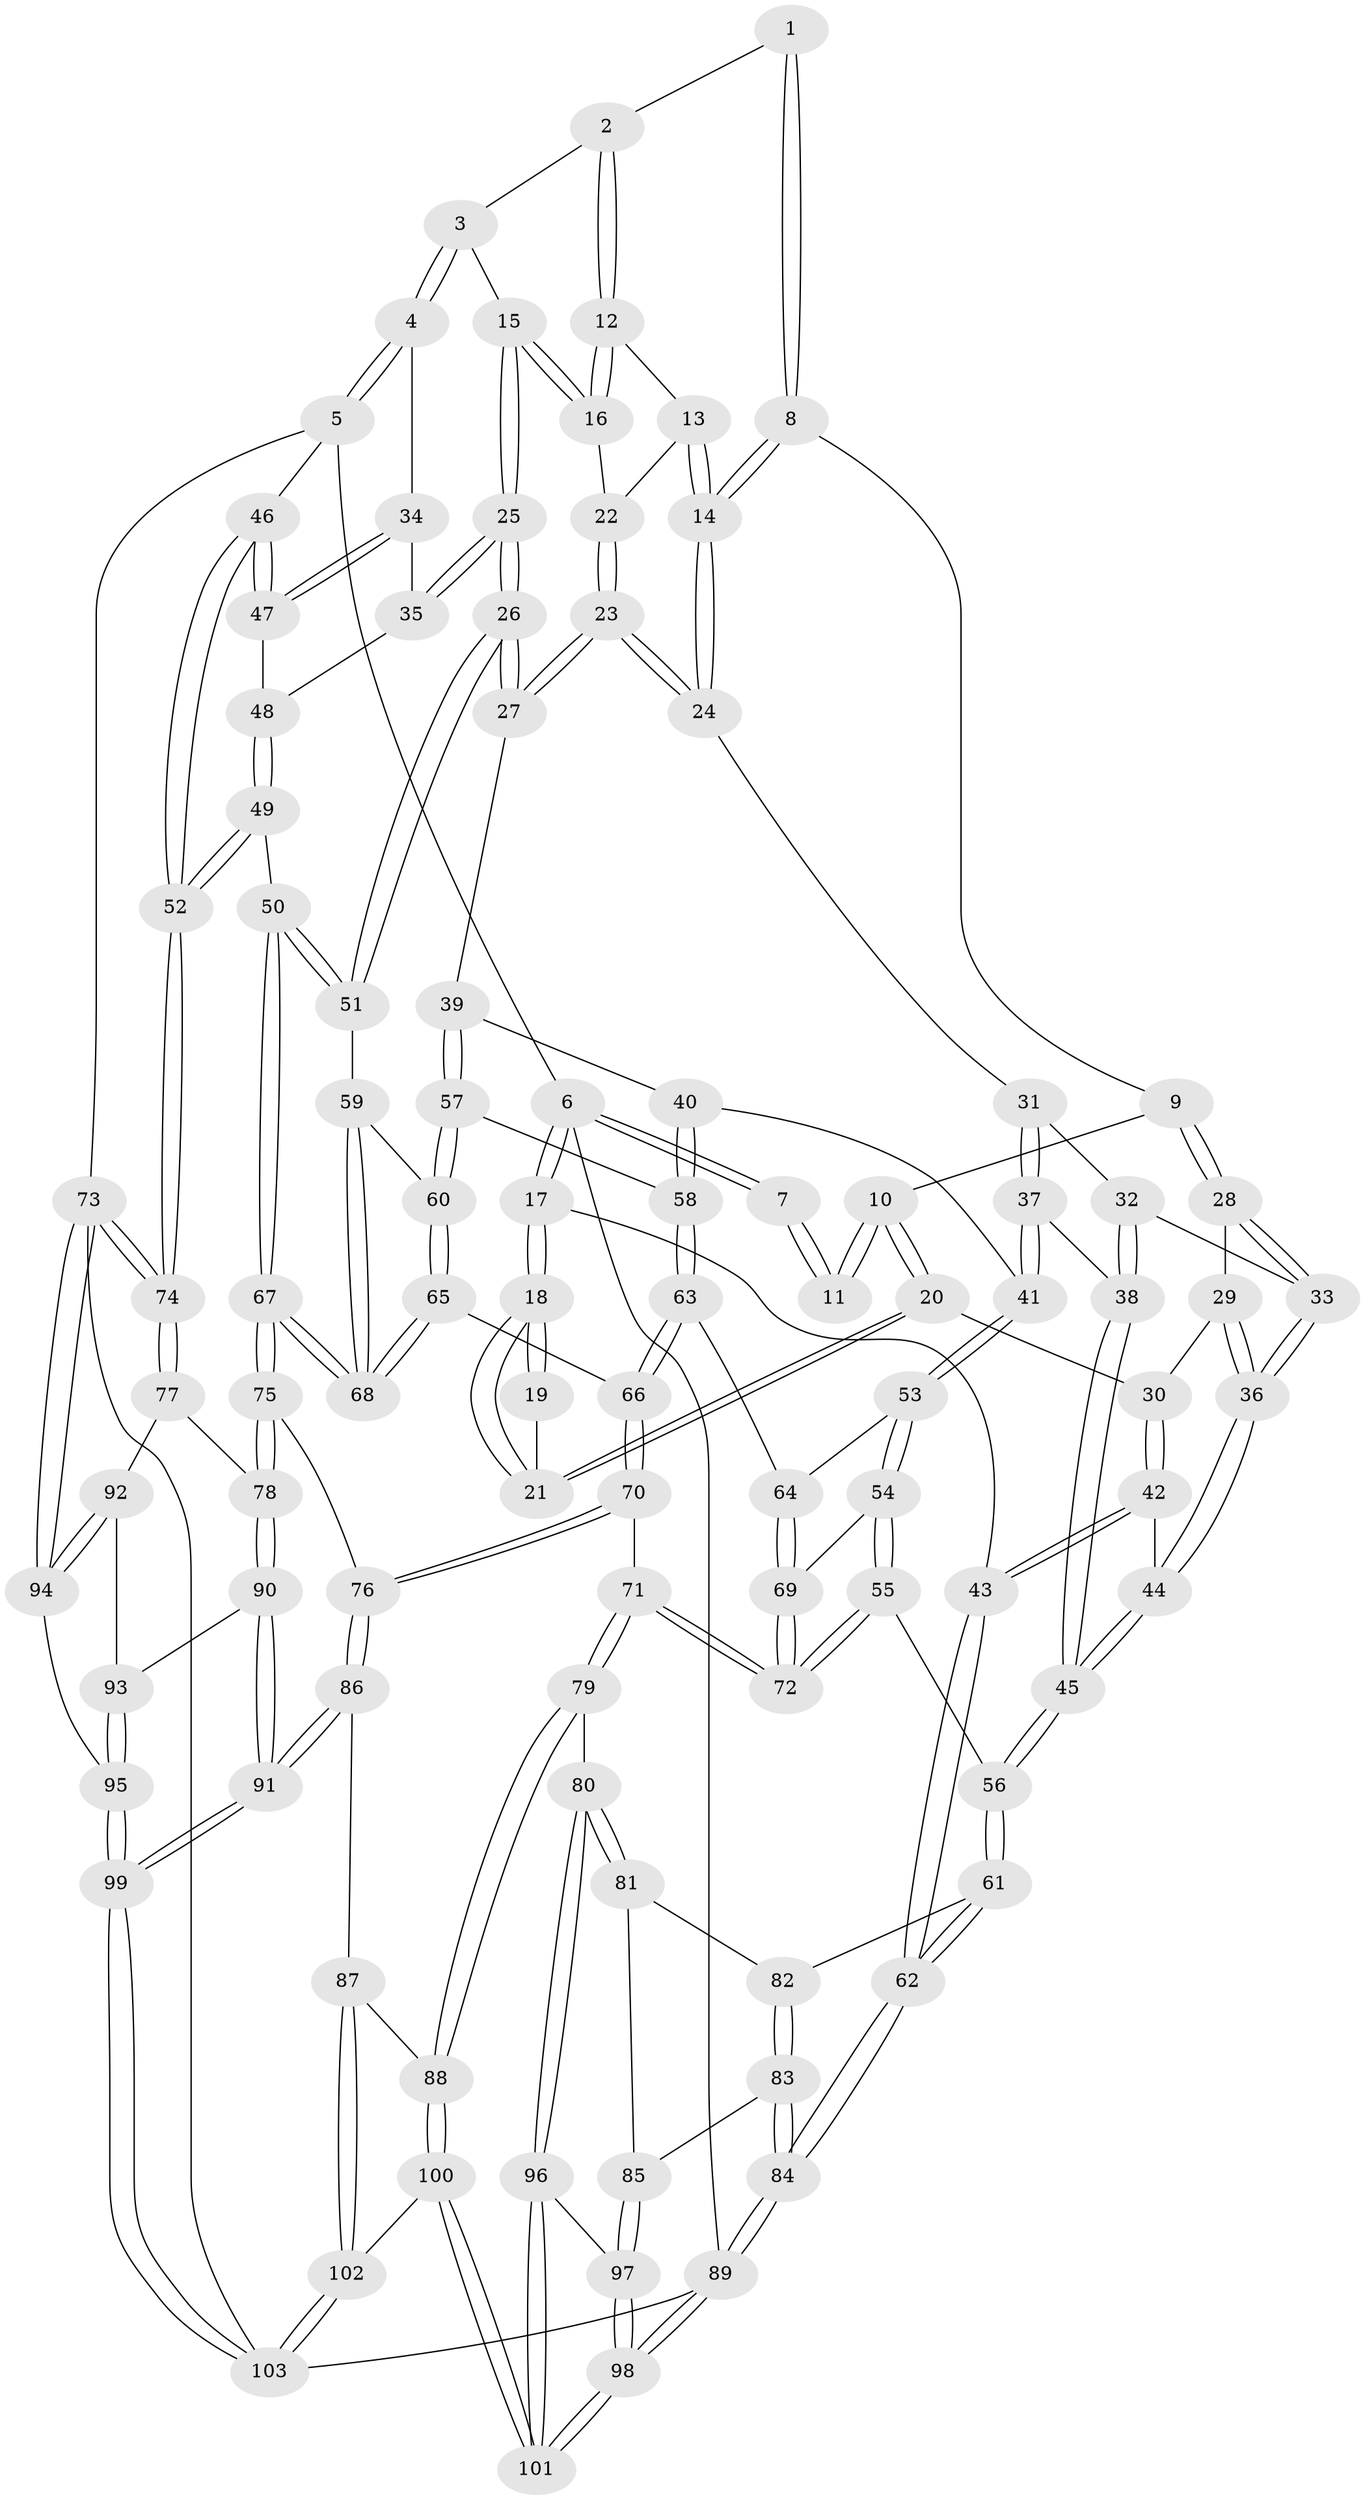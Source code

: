 // Generated by graph-tools (version 1.1) at 2025/27/03/09/25 03:27:17]
// undirected, 103 vertices, 254 edges
graph export_dot {
graph [start="1"]
  node [color=gray90,style=filled];
  1 [pos="+0.2947426108742573+0"];
  2 [pos="+0.5982070833646836+0"];
  3 [pos="+0.6907085495106178+0"];
  4 [pos="+1+0"];
  5 [pos="+1+0"];
  6 [pos="+0+0"];
  7 [pos="+0.18645572504203056+0"];
  8 [pos="+0.3440596516832249+0.13745230350924437"];
  9 [pos="+0.18116365419155084+0.14079031705819728"];
  10 [pos="+0.1516341354059403+0.11571385506906397"];
  11 [pos="+0.14732592211788642+0"];
  12 [pos="+0.583177816447+0"];
  13 [pos="+0.5106711465981948+0.07683738688338"];
  14 [pos="+0.3651426703583759+0.16012795180819597"];
  15 [pos="+0.6638155835630204+0.1963686796457046"];
  16 [pos="+0.6366744227193035+0.15886919412885897"];
  17 [pos="+0+0.1711679641263383"];
  18 [pos="+0+0.1771469386005386"];
  19 [pos="+0.10633707974031206+0.0005994148454229271"];
  20 [pos="+0+0.2030343221958137"];
  21 [pos="+0+0.19147282131564033"];
  22 [pos="+0.5291406660018524+0.1144292764466525"];
  23 [pos="+0.5466488799711329+0.2854307329105033"];
  24 [pos="+0.3727660945391497+0.21158535361691497"];
  25 [pos="+0.7252749138533446+0.3141363830614074"];
  26 [pos="+0.7008195471494508+0.3344383373615297"];
  27 [pos="+0.6053874697063453+0.34153623260204324"];
  28 [pos="+0.18799065790820127+0.22159525810330732"];
  29 [pos="+0.08875977491197165+0.2668320347675003"];
  30 [pos="+0.03652265677273768+0.2553396279466186"];
  31 [pos="+0.37062162822559935+0.2147540935836215"];
  32 [pos="+0.2871948177034673+0.2624003442509469"];
  33 [pos="+0.22573035269594513+0.2774464016542505"];
  34 [pos="+0.8306539696569104+0.23652784881179612"];
  35 [pos="+0.7906475405930155+0.28548630546613885"];
  36 [pos="+0.18967580963936034+0.35871759979656026"];
  37 [pos="+0.37004248763863373+0.413025668097882"];
  38 [pos="+0.310989357875883+0.40166920398590616"];
  39 [pos="+0.5832027182480904+0.36181195293312823"];
  40 [pos="+0.49012446412632066+0.40713940166854623"];
  41 [pos="+0.40130056710333656+0.4410885962246569"];
  42 [pos="+0.06357766944852045+0.40208484855010984"];
  43 [pos="+0+0.5909383095364867"];
  44 [pos="+0.18906958195965431+0.4070550492822856"];
  45 [pos="+0.18979702249339261+0.4079597650863133"];
  46 [pos="+1+0.41633724728267596"];
  47 [pos="+1+0.40558897858493165"];
  48 [pos="+0.909208808881756+0.41122540323371826"];
  49 [pos="+0.9376197518737939+0.5809584461814842"];
  50 [pos="+0.8249042842343786+0.614143761353662"];
  51 [pos="+0.7146584603768583+0.42199241914153535"];
  52 [pos="+1+0.6621179520464324"];
  53 [pos="+0.400062892376892+0.4480702046557503"];
  54 [pos="+0.29798327746388587+0.5624670177955535"];
  55 [pos="+0.22790989547592302+0.627782319108245"];
  56 [pos="+0.1930151336625284+0.6215536045120532"];
  57 [pos="+0.5582773606155407+0.5335222233525168"];
  58 [pos="+0.5103635095224631+0.5449339614560751"];
  59 [pos="+0.641021374466547+0.5739761597857072"];
  60 [pos="+0.5912805757343613+0.5843029831776068"];
  61 [pos="+0.10303658487705585+0.6610872527537721"];
  62 [pos="+0+0.6152284062423692"];
  63 [pos="+0.45836071115755017+0.5737808945427554"];
  64 [pos="+0.45650527291871545+0.5736400903877503"];
  65 [pos="+0.5687641961853716+0.6216571635376631"];
  66 [pos="+0.5554372761760704+0.6375246924204828"];
  67 [pos="+0.7632550486768679+0.7084157928529706"];
  68 [pos="+0.7377988558524667+0.6838270999251645"];
  69 [pos="+0.45310226885503246+0.5781890586570901"];
  70 [pos="+0.5446960366106659+0.7556758721585469"];
  71 [pos="+0.3851038149028015+0.7591676041988971"];
  72 [pos="+0.3662264309031101+0.7272755841767042"];
  73 [pos="+1+0.8120174001884916"];
  74 [pos="+1+0.6707762537929244"];
  75 [pos="+0.7536524680548605+0.7571811702622205"];
  76 [pos="+0.6088711602034385+0.7934069551540079"];
  77 [pos="+0.7908270171898252+0.7941300632219467"];
  78 [pos="+0.7865913817471376+0.7940804524177817"];
  79 [pos="+0.35691583016906786+0.8468120626677803"];
  80 [pos="+0.20709695506166492+0.8968062150569718"];
  81 [pos="+0.1393138698826359+0.8142168243919494"];
  82 [pos="+0.1214673149329066+0.7433006280057881"];
  83 [pos="+0+0.8971102452446943"];
  84 [pos="+0+0.877479124922311"];
  85 [pos="+0.03255046880368567+0.9009291939443076"];
  86 [pos="+0.5853819743999895+0.9163462460583014"];
  87 [pos="+0.5705331552807562+0.9406725248531418"];
  88 [pos="+0.38909372792954156+0.9166950597271498"];
  89 [pos="+0+1"];
  90 [pos="+0.7990535091638629+0.8876448734471711"];
  91 [pos="+0.7916817883623619+0.9836540958934464"];
  92 [pos="+1+0.8663568325703197"];
  93 [pos="+0.9258537380786175+0.9079085125142798"];
  94 [pos="+1+0.8669523405052733"];
  95 [pos="+0.9106816958102094+1"];
  96 [pos="+0.2034054496311835+0.9073030901490667"];
  97 [pos="+0.06850670181861969+0.9350860738675169"];
  98 [pos="+0.12489512209562295+1"];
  99 [pos="+0.8248806165149927+1"];
  100 [pos="+0.3607665492369946+1"];
  101 [pos="+0.1790329280573779+1"];
  102 [pos="+0.5765129493350157+1"];
  103 [pos="+0.8229352535476595+1"];
  1 -- 2;
  1 -- 8;
  1 -- 8;
  2 -- 3;
  2 -- 12;
  2 -- 12;
  3 -- 4;
  3 -- 4;
  3 -- 15;
  4 -- 5;
  4 -- 5;
  4 -- 34;
  5 -- 6;
  5 -- 46;
  5 -- 73;
  6 -- 7;
  6 -- 7;
  6 -- 17;
  6 -- 17;
  6 -- 89;
  7 -- 11;
  7 -- 11;
  8 -- 9;
  8 -- 14;
  8 -- 14;
  9 -- 10;
  9 -- 28;
  9 -- 28;
  10 -- 11;
  10 -- 11;
  10 -- 20;
  10 -- 20;
  12 -- 13;
  12 -- 16;
  12 -- 16;
  13 -- 14;
  13 -- 14;
  13 -- 22;
  14 -- 24;
  14 -- 24;
  15 -- 16;
  15 -- 16;
  15 -- 25;
  15 -- 25;
  16 -- 22;
  17 -- 18;
  17 -- 18;
  17 -- 43;
  18 -- 19;
  18 -- 19;
  18 -- 21;
  18 -- 21;
  19 -- 21;
  20 -- 21;
  20 -- 21;
  20 -- 30;
  22 -- 23;
  22 -- 23;
  23 -- 24;
  23 -- 24;
  23 -- 27;
  23 -- 27;
  24 -- 31;
  25 -- 26;
  25 -- 26;
  25 -- 35;
  25 -- 35;
  26 -- 27;
  26 -- 27;
  26 -- 51;
  26 -- 51;
  27 -- 39;
  28 -- 29;
  28 -- 33;
  28 -- 33;
  29 -- 30;
  29 -- 36;
  29 -- 36;
  30 -- 42;
  30 -- 42;
  31 -- 32;
  31 -- 37;
  31 -- 37;
  32 -- 33;
  32 -- 38;
  32 -- 38;
  33 -- 36;
  33 -- 36;
  34 -- 35;
  34 -- 47;
  34 -- 47;
  35 -- 48;
  36 -- 44;
  36 -- 44;
  37 -- 38;
  37 -- 41;
  37 -- 41;
  38 -- 45;
  38 -- 45;
  39 -- 40;
  39 -- 57;
  39 -- 57;
  40 -- 41;
  40 -- 58;
  40 -- 58;
  41 -- 53;
  41 -- 53;
  42 -- 43;
  42 -- 43;
  42 -- 44;
  43 -- 62;
  43 -- 62;
  44 -- 45;
  44 -- 45;
  45 -- 56;
  45 -- 56;
  46 -- 47;
  46 -- 47;
  46 -- 52;
  46 -- 52;
  47 -- 48;
  48 -- 49;
  48 -- 49;
  49 -- 50;
  49 -- 52;
  49 -- 52;
  50 -- 51;
  50 -- 51;
  50 -- 67;
  50 -- 67;
  51 -- 59;
  52 -- 74;
  52 -- 74;
  53 -- 54;
  53 -- 54;
  53 -- 64;
  54 -- 55;
  54 -- 55;
  54 -- 69;
  55 -- 56;
  55 -- 72;
  55 -- 72;
  56 -- 61;
  56 -- 61;
  57 -- 58;
  57 -- 60;
  57 -- 60;
  58 -- 63;
  58 -- 63;
  59 -- 60;
  59 -- 68;
  59 -- 68;
  60 -- 65;
  60 -- 65;
  61 -- 62;
  61 -- 62;
  61 -- 82;
  62 -- 84;
  62 -- 84;
  63 -- 64;
  63 -- 66;
  63 -- 66;
  64 -- 69;
  64 -- 69;
  65 -- 66;
  65 -- 68;
  65 -- 68;
  66 -- 70;
  66 -- 70;
  67 -- 68;
  67 -- 68;
  67 -- 75;
  67 -- 75;
  69 -- 72;
  69 -- 72;
  70 -- 71;
  70 -- 76;
  70 -- 76;
  71 -- 72;
  71 -- 72;
  71 -- 79;
  71 -- 79;
  73 -- 74;
  73 -- 74;
  73 -- 94;
  73 -- 94;
  73 -- 103;
  74 -- 77;
  74 -- 77;
  75 -- 76;
  75 -- 78;
  75 -- 78;
  76 -- 86;
  76 -- 86;
  77 -- 78;
  77 -- 92;
  78 -- 90;
  78 -- 90;
  79 -- 80;
  79 -- 88;
  79 -- 88;
  80 -- 81;
  80 -- 81;
  80 -- 96;
  80 -- 96;
  81 -- 82;
  81 -- 85;
  82 -- 83;
  82 -- 83;
  83 -- 84;
  83 -- 84;
  83 -- 85;
  84 -- 89;
  84 -- 89;
  85 -- 97;
  85 -- 97;
  86 -- 87;
  86 -- 91;
  86 -- 91;
  87 -- 88;
  87 -- 102;
  87 -- 102;
  88 -- 100;
  88 -- 100;
  89 -- 98;
  89 -- 98;
  89 -- 103;
  90 -- 91;
  90 -- 91;
  90 -- 93;
  91 -- 99;
  91 -- 99;
  92 -- 93;
  92 -- 94;
  92 -- 94;
  93 -- 95;
  93 -- 95;
  94 -- 95;
  95 -- 99;
  95 -- 99;
  96 -- 97;
  96 -- 101;
  96 -- 101;
  97 -- 98;
  97 -- 98;
  98 -- 101;
  98 -- 101;
  99 -- 103;
  99 -- 103;
  100 -- 101;
  100 -- 101;
  100 -- 102;
  102 -- 103;
  102 -- 103;
}
